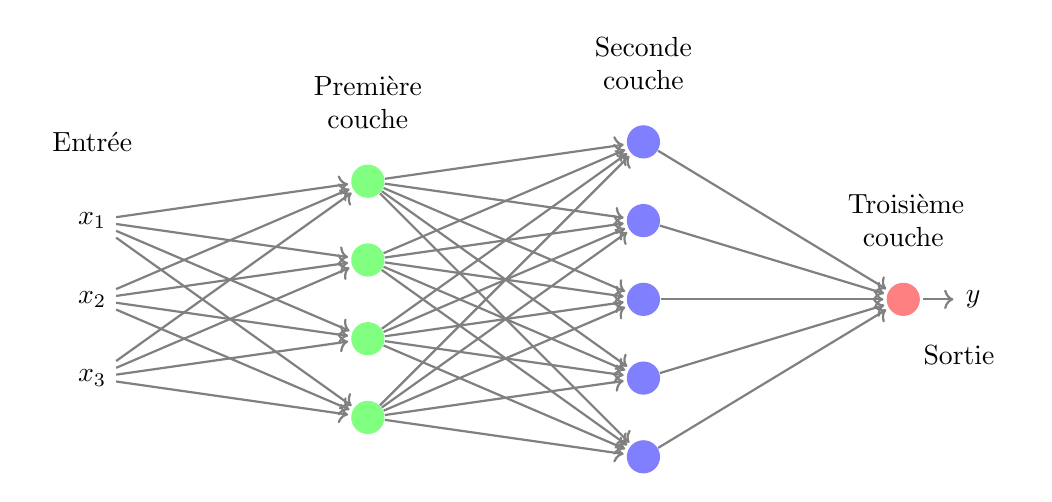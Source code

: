 % Figure after Kjell Magne Fauske
% http://www.texample.net/tikz/examples/neural-network/
\begin{tikzpicture}[shorten >=1pt,->,draw=black!50, node distance=3.3cm]
   \def\layersep{3.5cm}
    \tikzstyle{every pin edge}=[<-,shorten <=1pt,thick]
    \tikzstyle{neuron}=[circle,fill=black!25,minimum size=12pt,inner sep=0pt]
    \tikzstyle{entree}=[];
    \tikzstyle{input neuron}=[neuron, fill=green!50];
    \tikzstyle{output neuron}=[neuron, fill=red!50];
    \tikzstyle{hidden neuron}=[neuron, fill=blue!50];
    \tikzstyle{annot} = [text width=4em, text centered]

    % Entree
    \foreach \name / \y in {1,...,3}
    % This is the same as writing \foreach \name / \y in {1/1,2/2,3/3,4/4}
        \node[entree] (E-\name) at (-\layersep,-\y-0.5) {$x_\y$};

    % Premiere couche
    \foreach \name / \y in {1,...,4}
    % This is the same as writing \foreach \name / \y in {1/1,2/2,3/3,4/4}
        \node[input neuron] (I-\name) at (0,-\y) {};

    %Seconde couche
    \foreach \name / \y in {1,...,5}
        \path[yshift=0.5cm]
            node[hidden neuron] (H-\name) at (\layersep,-\y cm) {};

    % Troisieme couche
    \node[output neuron,pin={[pin edge={->}]right:$y$}, right of=H-3] (O) {};

    % Connect every node in the input layer with every node in the
    % hidden layer.
    \foreach \source in {1,...,3}
        \foreach \dest in {1,...,4}
            \path[thick] (E-\source) edge (I-\dest);

    % Connect every node in the input layer with every node in the
    % hidden layer.
    \foreach \source in {1,...,4}
        \foreach \dest in {1,...,5}
            \path[thick] (I-\source) edge (H-\dest);

    % Connect every node in the hidden layer with the output layer
    \foreach \source in {1,...,5}
        \path[thick] (H-\source) edge (O);

    % Annotate the layers
	\node[annot,above of=E-1, node distance=1cm] {Entr\'ee};
    \node[annot,above of=H-1, node distance=1cm] (hl) {Seconde couche};
    \node[annot,above of=I-1, node distance=1cm] {Premi\`ere couche};
    \node[annot,above of=O, node distance=1cm] {Troisi\`eme couche};
	\node[annot,below right of=O, node distance=1cm] {Sortie};
\end{tikzpicture}  